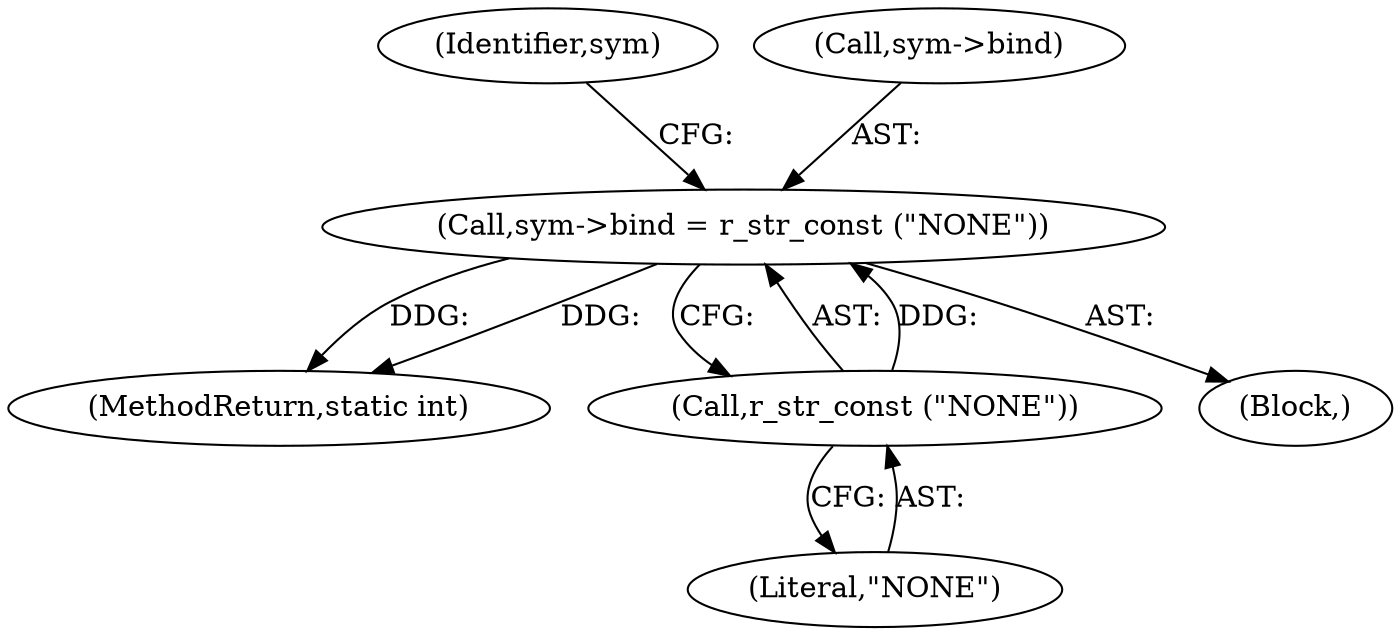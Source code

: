 digraph "0_radare2_ead645853a63bf83d8386702cad0cf23b31d7eeb@pointer" {
"1000558" [label="(Call,sym->bind = r_str_const (\"NONE\"))"];
"1000562" [label="(Call,r_str_const (\"NONE\"))"];
"1000566" [label="(Identifier,sym)"];
"1000619" [label="(MethodReturn,static int)"];
"1000563" [label="(Literal,\"NONE\")"];
"1000500" [label="(Block,)"];
"1000558" [label="(Call,sym->bind = r_str_const (\"NONE\"))"];
"1000559" [label="(Call,sym->bind)"];
"1000562" [label="(Call,r_str_const (\"NONE\"))"];
"1000558" -> "1000500"  [label="AST: "];
"1000558" -> "1000562"  [label="CFG: "];
"1000559" -> "1000558"  [label="AST: "];
"1000562" -> "1000558"  [label="AST: "];
"1000566" -> "1000558"  [label="CFG: "];
"1000558" -> "1000619"  [label="DDG: "];
"1000558" -> "1000619"  [label="DDG: "];
"1000562" -> "1000558"  [label="DDG: "];
"1000562" -> "1000563"  [label="CFG: "];
"1000563" -> "1000562"  [label="AST: "];
}
